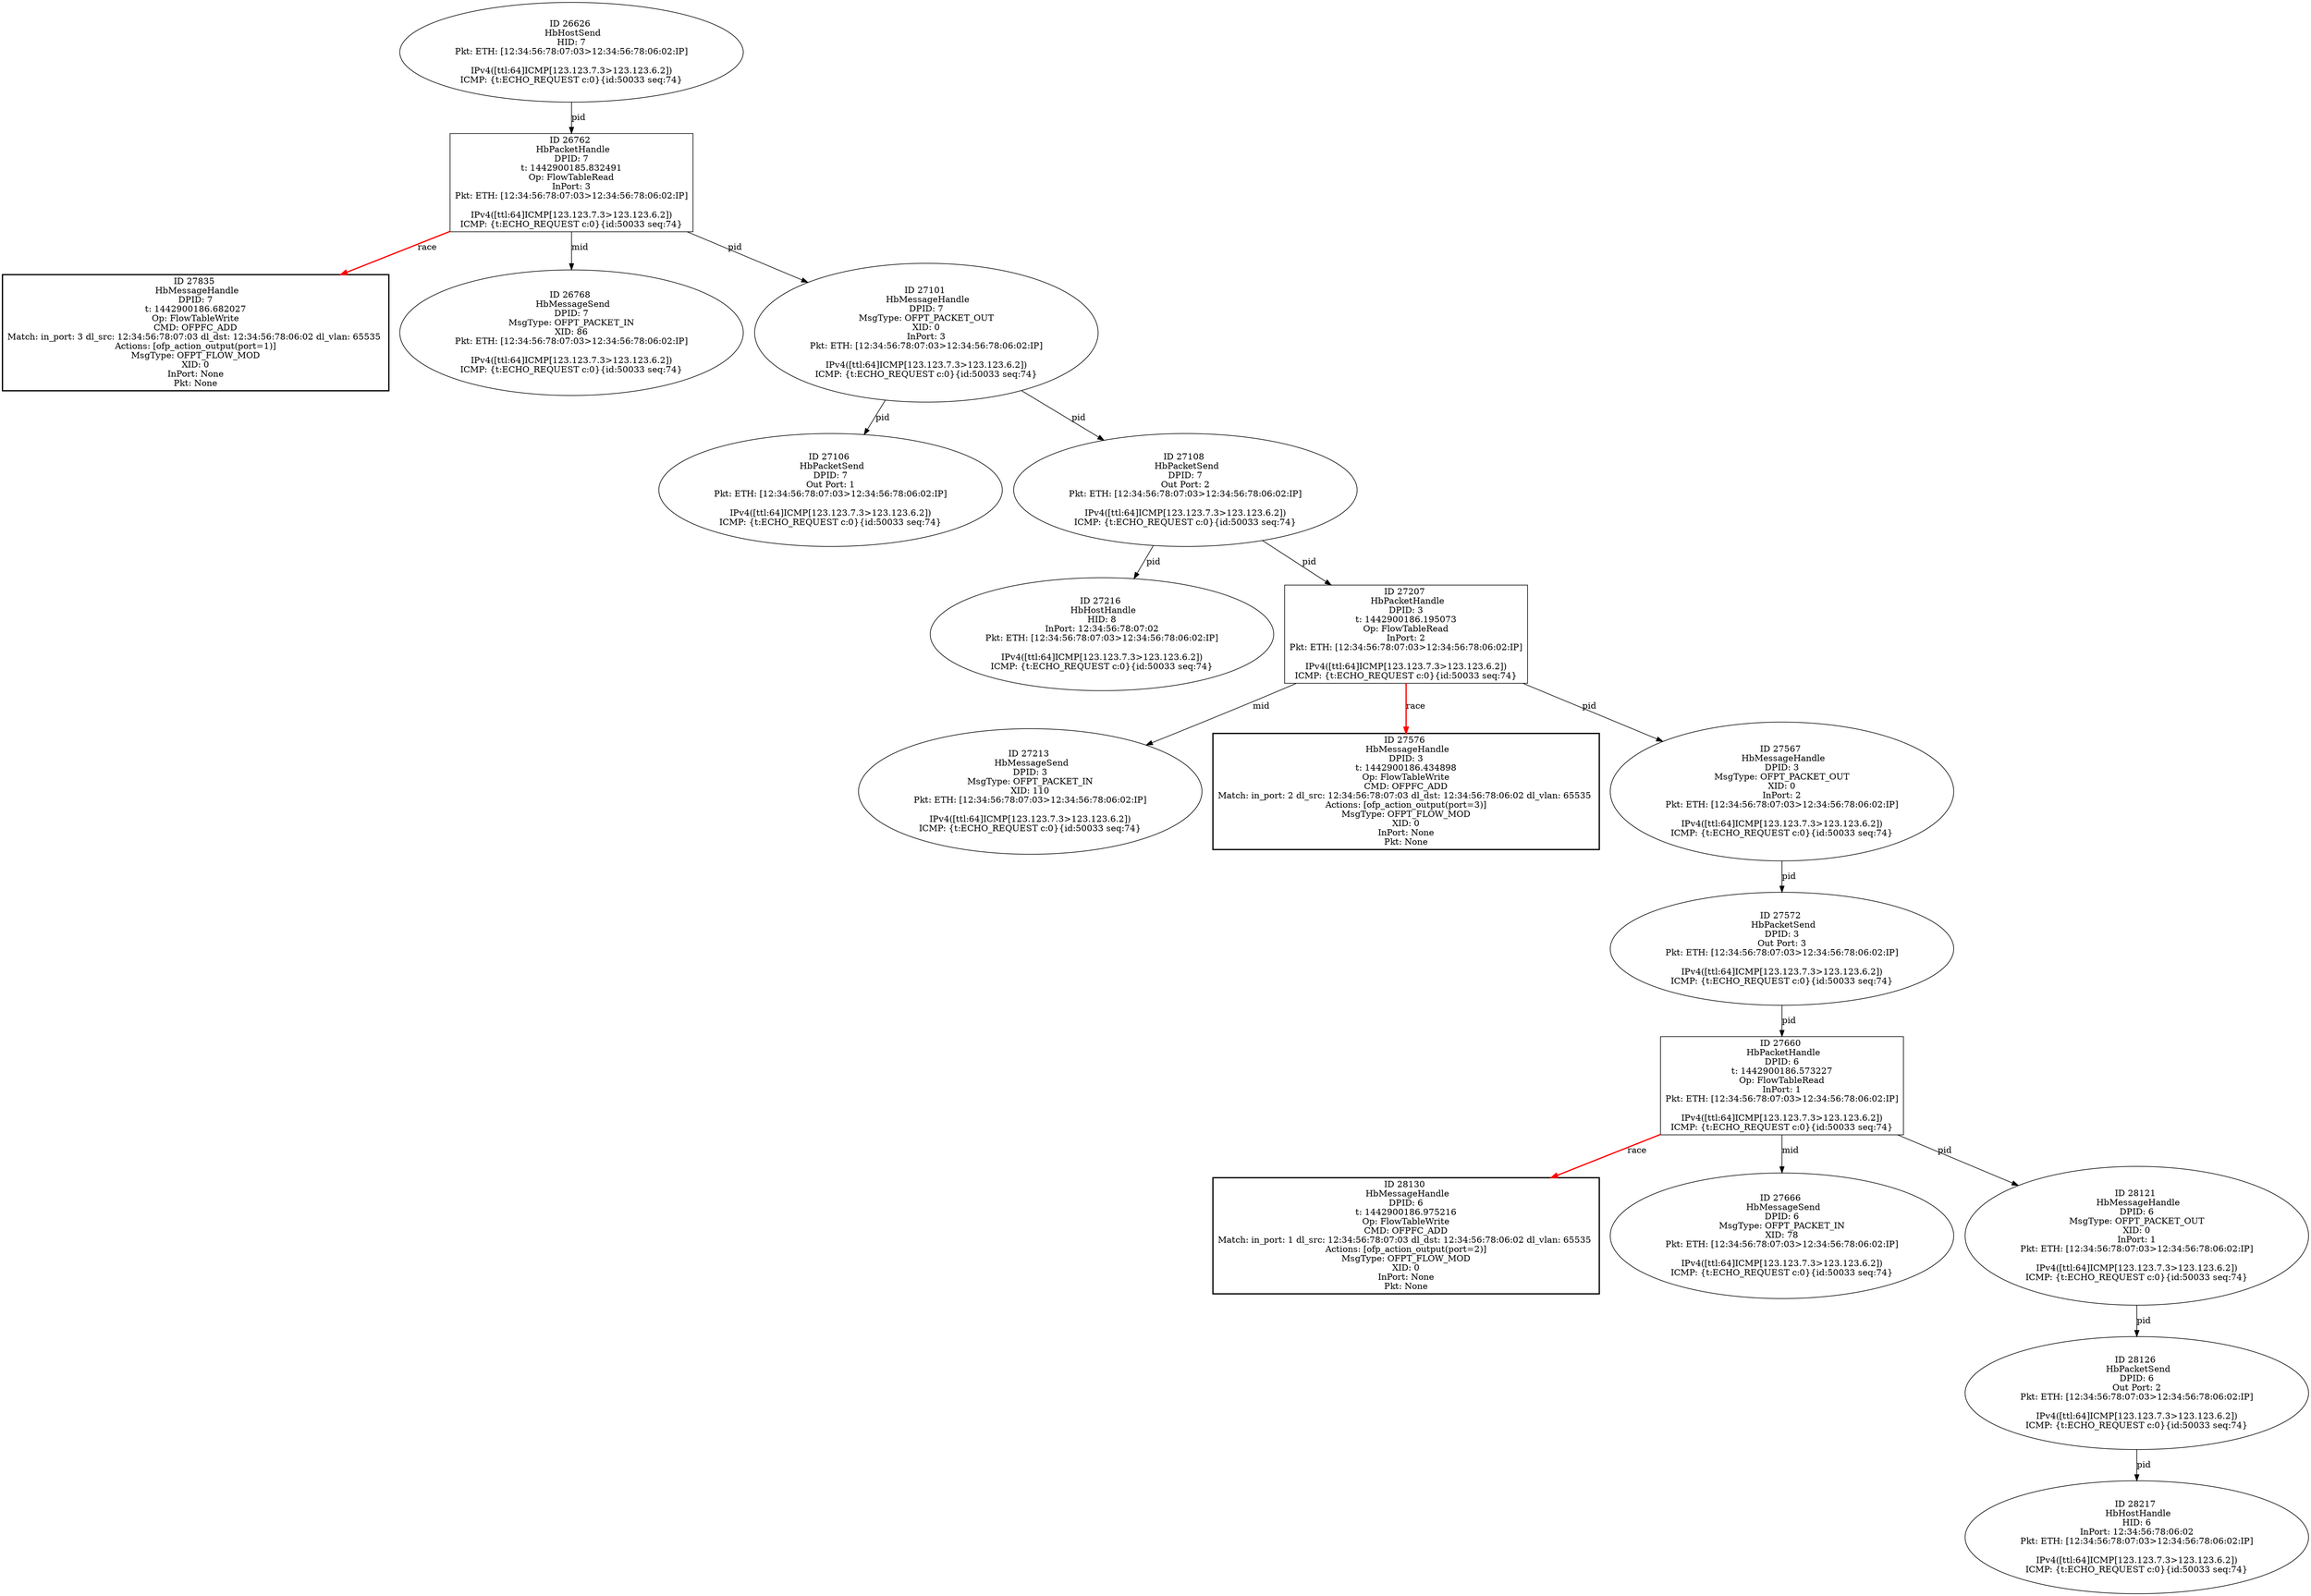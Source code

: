 strict digraph G {
27216 [shape=oval, event=<hb_events.HbHostHandle object at 0x10d9b1950>, label="ID 27216 
 HbHostHandle
HID: 8
InPort: 12:34:56:78:07:02
Pkt: ETH: [12:34:56:78:07:03>12:34:56:78:06:02:IP]

IPv4([ttl:64]ICMP[123.123.7.3>123.123.6.2])
ICMP: {t:ECHO_REQUEST c:0}{id:50033 seq:74}"];
27106 [shape=oval, event=<hb_events.HbPacketSend object at 0x10d980d90>, label="ID 27106 
 HbPacketSend
DPID: 7
Out Port: 1
Pkt: ETH: [12:34:56:78:07:03>12:34:56:78:06:02:IP]

IPv4([ttl:64]ICMP[123.123.7.3>123.123.6.2])
ICMP: {t:ECHO_REQUEST c:0}{id:50033 seq:74}"];
27835 [shape=box, style=bold, event=<hb_events.HbMessageHandle object at 0x10dac7610>, label="ID 27835 
 HbMessageHandle
DPID: 7
t: 1442900186.682027
Op: FlowTableWrite
CMD: OFPFC_ADD
Match: in_port: 3 dl_src: 12:34:56:78:07:03 dl_dst: 12:34:56:78:06:02 dl_vlan: 65535 
Actions: [ofp_action_output(port=1)]
MsgType: OFPT_FLOW_MOD
XID: 0
InPort: None
Pkt: None"];
27108 [shape=oval, event=<hb_events.HbPacketSend object at 0x10d98c250>, label="ID 27108 
 HbPacketSend
DPID: 7
Out Port: 2
Pkt: ETH: [12:34:56:78:07:03>12:34:56:78:06:02:IP]

IPv4([ttl:64]ICMP[123.123.7.3>123.123.6.2])
ICMP: {t:ECHO_REQUEST c:0}{id:50033 seq:74}"];
27207 [shape=box, event=<hb_events.HbPacketHandle object at 0x10d9b11d0>, label="ID 27207 
 HbPacketHandle
DPID: 3
t: 1442900186.195073
Op: FlowTableRead
InPort: 2
Pkt: ETH: [12:34:56:78:07:03>12:34:56:78:06:02:IP]

IPv4([ttl:64]ICMP[123.123.7.3>123.123.6.2])
ICMP: {t:ECHO_REQUEST c:0}{id:50033 seq:74}"];
26762 [shape=box, event=<hb_events.HbPacketHandle object at 0x10d90db90>, label="ID 26762 
 HbPacketHandle
DPID: 7
t: 1442900185.832491
Op: FlowTableRead
InPort: 3
Pkt: ETH: [12:34:56:78:07:03>12:34:56:78:06:02:IP]

IPv4([ttl:64]ICMP[123.123.7.3>123.123.6.2])
ICMP: {t:ECHO_REQUEST c:0}{id:50033 seq:74}"];
27660 [shape=box, event=<hb_events.HbPacketHandle object at 0x10da58750>, label="ID 27660 
 HbPacketHandle
DPID: 6
t: 1442900186.573227
Op: FlowTableRead
InPort: 1
Pkt: ETH: [12:34:56:78:07:03>12:34:56:78:06:02:IP]

IPv4([ttl:64]ICMP[123.123.7.3>123.123.6.2])
ICMP: {t:ECHO_REQUEST c:0}{id:50033 seq:74}"];
26626 [shape=oval, event=<hb_events.HbHostSend object at 0x10d8d3a50>, label="ID 26626 
 HbHostSend
HID: 7
Pkt: ETH: [12:34:56:78:07:03>12:34:56:78:06:02:IP]

IPv4([ttl:64]ICMP[123.123.7.3>123.123.6.2])
ICMP: {t:ECHO_REQUEST c:0}{id:50033 seq:74}"];
27213 [shape=oval, event=<hb_events.HbMessageSend object at 0x10d9b1910>, label="ID 27213 
 HbMessageSend
DPID: 3
MsgType: OFPT_PACKET_IN
XID: 110
Pkt: ETH: [12:34:56:78:07:03>12:34:56:78:06:02:IP]

IPv4([ttl:64]ICMP[123.123.7.3>123.123.6.2])
ICMP: {t:ECHO_REQUEST c:0}{id:50033 seq:74}"];
26768 [shape=oval, event=<hb_events.HbMessageSend object at 0x10d913690>, label="ID 26768 
 HbMessageSend
DPID: 7
MsgType: OFPT_PACKET_IN
XID: 86
Pkt: ETH: [12:34:56:78:07:03>12:34:56:78:06:02:IP]

IPv4([ttl:64]ICMP[123.123.7.3>123.123.6.2])
ICMP: {t:ECHO_REQUEST c:0}{id:50033 seq:74}"];
28130 [shape=box, style=bold, event=<hb_events.HbMessageHandle object at 0x10db80fd0>, label="ID 28130 
 HbMessageHandle
DPID: 6
t: 1442900186.975216
Op: FlowTableWrite
CMD: OFPFC_ADD
Match: in_port: 1 dl_src: 12:34:56:78:07:03 dl_dst: 12:34:56:78:06:02 dl_vlan: 65535 
Actions: [ofp_action_output(port=2)]
MsgType: OFPT_FLOW_MOD
XID: 0
InPort: None
Pkt: None"];
27666 [shape=oval, event=<hb_events.HbMessageSend object at 0x10da66210>, label="ID 27666 
 HbMessageSend
DPID: 6
MsgType: OFPT_PACKET_IN
XID: 78
Pkt: ETH: [12:34:56:78:07:03>12:34:56:78:06:02:IP]

IPv4([ttl:64]ICMP[123.123.7.3>123.123.6.2])
ICMP: {t:ECHO_REQUEST c:0}{id:50033 seq:74}"];
27572 [shape=oval, event=<hb_events.HbPacketSend object at 0x10da45310>, label="ID 27572 
 HbPacketSend
DPID: 3
Out Port: 3
Pkt: ETH: [12:34:56:78:07:03>12:34:56:78:06:02:IP]

IPv4([ttl:64]ICMP[123.123.7.3>123.123.6.2])
ICMP: {t:ECHO_REQUEST c:0}{id:50033 seq:74}"];
28217 [shape=oval, event=<hb_events.HbHostHandle object at 0x10dbb0750>, label="ID 28217 
 HbHostHandle
HID: 6
InPort: 12:34:56:78:06:02
Pkt: ETH: [12:34:56:78:07:03>12:34:56:78:06:02:IP]

IPv4([ttl:64]ICMP[123.123.7.3>123.123.6.2])
ICMP: {t:ECHO_REQUEST c:0}{id:50033 seq:74}"];
27576 [shape=box, style=bold, event=<hb_events.HbMessageHandle object at 0x10da45690>, label="ID 27576 
 HbMessageHandle
DPID: 3
t: 1442900186.434898
Op: FlowTableWrite
CMD: OFPFC_ADD
Match: in_port: 2 dl_src: 12:34:56:78:07:03 dl_dst: 12:34:56:78:06:02 dl_vlan: 65535 
Actions: [ofp_action_output(port=3)]
MsgType: OFPT_FLOW_MOD
XID: 0
InPort: None
Pkt: None"];
28121 [shape=oval, event=<hb_events.HbMessageHandle object at 0x10db7b550>, label="ID 28121 
 HbMessageHandle
DPID: 6
MsgType: OFPT_PACKET_OUT
XID: 0
InPort: 1
Pkt: ETH: [12:34:56:78:07:03>12:34:56:78:06:02:IP]

IPv4([ttl:64]ICMP[123.123.7.3>123.123.6.2])
ICMP: {t:ECHO_REQUEST c:0}{id:50033 seq:74}"];
27567 [shape=oval, event=<hb_events.HbMessageHandle object at 0x10da3edd0>, label="ID 27567 
 HbMessageHandle
DPID: 3
MsgType: OFPT_PACKET_OUT
XID: 0
InPort: 2
Pkt: ETH: [12:34:56:78:07:03>12:34:56:78:06:02:IP]

IPv4([ttl:64]ICMP[123.123.7.3>123.123.6.2])
ICMP: {t:ECHO_REQUEST c:0}{id:50033 seq:74}"];
27101 [shape=oval, event=<hb_events.HbMessageHandle object at 0x10d9852d0>, label="ID 27101 
 HbMessageHandle
DPID: 7
MsgType: OFPT_PACKET_OUT
XID: 0
InPort: 3
Pkt: ETH: [12:34:56:78:07:03>12:34:56:78:06:02:IP]

IPv4([ttl:64]ICMP[123.123.7.3>123.123.6.2])
ICMP: {t:ECHO_REQUEST c:0}{id:50033 seq:74}"];
28126 [shape=oval, event=<hb_events.HbPacketSend object at 0x10db80350>, label="ID 28126 
 HbPacketSend
DPID: 6
Out Port: 2
Pkt: ETH: [12:34:56:78:07:03>12:34:56:78:06:02:IP]

IPv4([ttl:64]ICMP[123.123.7.3>123.123.6.2])
ICMP: {t:ECHO_REQUEST c:0}{id:50033 seq:74}"];
27108 -> 27216  [rel=pid, label=pid];
27108 -> 27207  [rel=pid, label=pid];
27207 -> 27576  [harmful=True, color=red, style=bold, rel=race, label=race];
27207 -> 27213  [rel=mid, label=mid];
27207 -> 27567  [rel=pid, label=pid];
26762 -> 26768  [rel=mid, label=mid];
26762 -> 27835  [harmful=True, color=red, style=bold, rel=race, label=race];
26762 -> 27101  [rel=pid, label=pid];
27660 -> 28121  [rel=pid, label=pid];
27660 -> 27666  [rel=mid, label=mid];
27660 -> 28130  [harmful=True, color=red, style=bold, rel=race, label=race];
26626 -> 26762  [rel=pid, label=pid];
27572 -> 27660  [rel=pid, label=pid];
28121 -> 28126  [rel=pid, label=pid];
27567 -> 27572  [rel=pid, label=pid];
27101 -> 27106  [rel=pid, label=pid];
27101 -> 27108  [rel=pid, label=pid];
28126 -> 28217  [rel=pid, label=pid];
}
